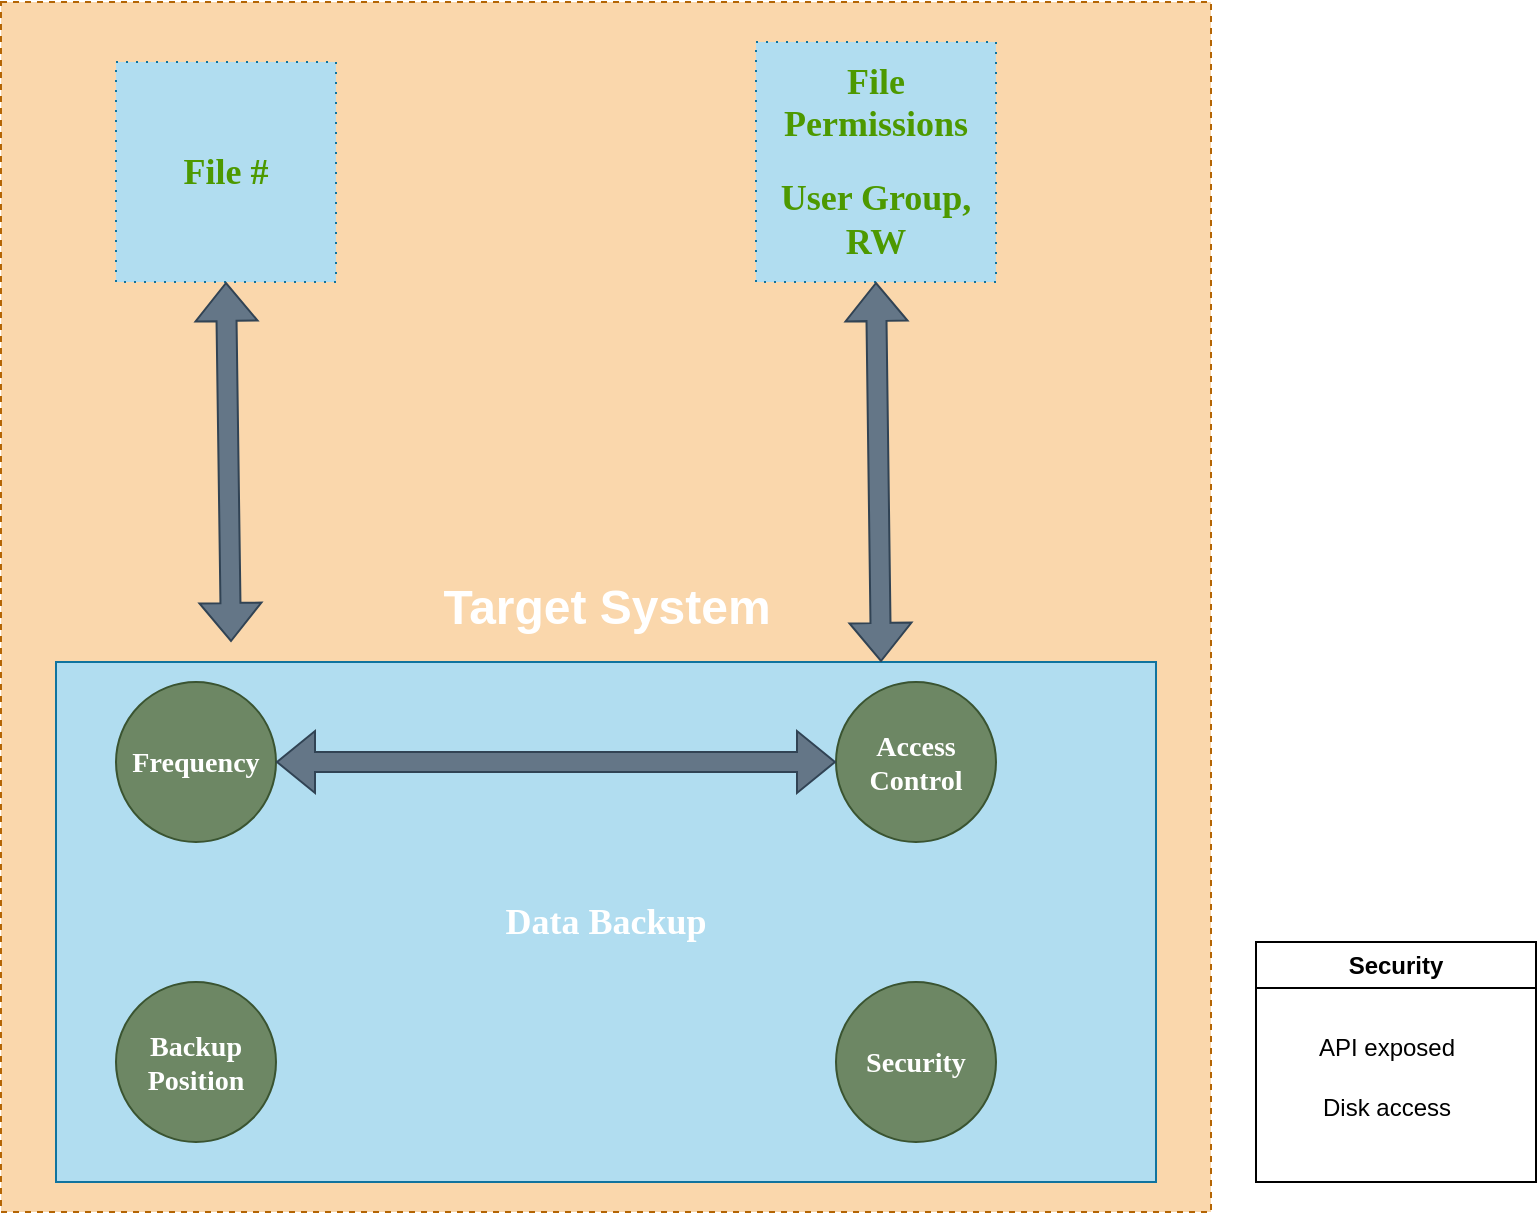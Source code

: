<mxfile version="21.2.9" type="github">
  <diagram name="Page-1" id="aKpUxYsGQ9OGO62C1S0U">
    <mxGraphModel dx="1434" dy="764" grid="1" gridSize="10" guides="1" tooltips="1" connect="1" arrows="1" fold="1" page="1" pageScale="1" pageWidth="850" pageHeight="1100" math="0" shadow="0">
      <root>
        <mxCell id="0" />
        <mxCell id="1" parent="0" />
        <mxCell id="tzMQqAz7Gp35JZJtjLSp-1" value="&lt;h1&gt;&lt;font color=&quot;#ffffff&quot;&gt;Target System&lt;/font&gt;&lt;/h1&gt;" style="whiteSpace=wrap;html=1;aspect=fixed;fillColor=#fad7ac;strokeColor=#b46504;dashed=1;" vertex="1" parent="1">
          <mxGeometry x="72.5" y="50" width="605" height="605" as="geometry" />
        </mxCell>
        <mxCell id="tzMQqAz7Gp35JZJtjLSp-12" value="&lt;h2&gt;&lt;font color=&quot;#ffffff&quot; face=&quot;Georgia&quot;&gt;Data Backup&lt;/font&gt;&lt;/h2&gt;" style="rounded=0;whiteSpace=wrap;html=1;fillColor=#b1ddf0;strokeColor=#10739e;" vertex="1" parent="1">
          <mxGeometry x="100" y="380" width="550" height="260" as="geometry" />
        </mxCell>
        <mxCell id="tzMQqAz7Gp35JZJtjLSp-2" value="&lt;h2&gt;&lt;font color=&quot;#4d9900&quot; face=&quot;Georgia&quot;&gt;File #&lt;/font&gt;&lt;/h2&gt;" style="whiteSpace=wrap;html=1;aspect=fixed;fillColor=#b1ddf0;strokeColor=#10739e;dashed=1;dashPattern=1 4;" vertex="1" parent="1">
          <mxGeometry x="130" y="80" width="110" height="110" as="geometry" />
        </mxCell>
        <mxCell id="tzMQqAz7Gp35JZJtjLSp-3" value="&lt;h2&gt;&lt;font color=&quot;#4d9900&quot; face=&quot;Georgia&quot;&gt;File Permissions&lt;/font&gt;&lt;/h2&gt;&lt;h2&gt;&lt;font color=&quot;#4d9900&quot; face=&quot;Georgia&quot;&gt;User Group, RW&lt;/font&gt;&lt;/h2&gt;" style="whiteSpace=wrap;html=1;aspect=fixed;fillColor=#b1ddf0;strokeColor=#10739e;dashed=1;dashPattern=1 4;" vertex="1" parent="1">
          <mxGeometry x="450" y="70" width="120" height="120" as="geometry" />
        </mxCell>
        <mxCell id="tzMQqAz7Gp35JZJtjLSp-5" value="&lt;h3&gt;&lt;font face=&quot;Times New Roman&quot;&gt;Frequency&lt;/font&gt;&lt;/h3&gt;" style="ellipse;whiteSpace=wrap;html=1;aspect=fixed;fillColor=#6d8764;strokeColor=#3A5431;fontColor=#ffffff;" vertex="1" parent="1">
          <mxGeometry x="130" y="390" width="80" height="80" as="geometry" />
        </mxCell>
        <mxCell id="tzMQqAz7Gp35JZJtjLSp-6" value="&lt;h3&gt;&lt;font face=&quot;Times New Roman&quot;&gt;Access Control&lt;/font&gt;&lt;/h3&gt;" style="ellipse;whiteSpace=wrap;html=1;aspect=fixed;fillColor=#6d8764;strokeColor=#3A5431;fontColor=#ffffff;" vertex="1" parent="1">
          <mxGeometry x="490" y="390" width="80" height="80" as="geometry" />
        </mxCell>
        <mxCell id="tzMQqAz7Gp35JZJtjLSp-7" value="&lt;h3&gt;&lt;font face=&quot;Times New Roman&quot;&gt;Backup Position&lt;/font&gt;&lt;/h3&gt;" style="ellipse;whiteSpace=wrap;html=1;aspect=fixed;fillColor=#6d8764;strokeColor=#3A5431;fontColor=#ffffff;" vertex="1" parent="1">
          <mxGeometry x="130" y="540" width="80" height="80" as="geometry" />
        </mxCell>
        <mxCell id="tzMQqAz7Gp35JZJtjLSp-8" value="" style="shape=flexArrow;endArrow=classic;startArrow=classic;html=1;rounded=0;entryX=0;entryY=0.5;entryDx=0;entryDy=0;exitX=1;exitY=0.5;exitDx=0;exitDy=0;fillColor=#647687;strokeColor=#314354;" edge="1" parent="1" source="tzMQqAz7Gp35JZJtjLSp-5" target="tzMQqAz7Gp35JZJtjLSp-6">
          <mxGeometry width="100" height="100" relative="1" as="geometry">
            <mxPoint x="210" y="460" as="sourcePoint" />
            <mxPoint x="310" y="360" as="targetPoint" />
          </mxGeometry>
        </mxCell>
        <mxCell id="tzMQqAz7Gp35JZJtjLSp-9" value="" style="shape=flexArrow;endArrow=classic;startArrow=classic;html=1;rounded=0;entryX=0.5;entryY=1;entryDx=0;entryDy=0;exitX=0.25;exitY=0;exitDx=0;exitDy=0;fillColor=#647687;strokeColor=#314354;" edge="1" parent="1" target="tzMQqAz7Gp35JZJtjLSp-2">
          <mxGeometry width="100" height="100" relative="1" as="geometry">
            <mxPoint x="187.5" y="370" as="sourcePoint" />
            <mxPoint x="290" y="440" as="targetPoint" />
          </mxGeometry>
        </mxCell>
        <mxCell id="tzMQqAz7Gp35JZJtjLSp-10" value="" style="shape=flexArrow;endArrow=classic;startArrow=classic;html=1;rounded=0;entryX=0.5;entryY=1;entryDx=0;entryDy=0;exitX=0.75;exitY=0;exitDx=0;exitDy=0;fillColor=#647687;strokeColor=#314354;" edge="1" parent="1" source="tzMQqAz7Gp35JZJtjLSp-12" target="tzMQqAz7Gp35JZJtjLSp-3">
          <mxGeometry width="100" height="100" relative="1" as="geometry">
            <mxPoint x="322.5" y="370" as="sourcePoint" />
            <mxPoint x="195" y="200" as="targetPoint" />
          </mxGeometry>
        </mxCell>
        <mxCell id="tzMQqAz7Gp35JZJtjLSp-11" value="&lt;h3&gt;&lt;font face=&quot;Times New Roman&quot;&gt;Security&lt;/font&gt;&lt;/h3&gt;" style="ellipse;whiteSpace=wrap;html=1;aspect=fixed;fillColor=#6d8764;strokeColor=#3A5431;fontColor=#ffffff;" vertex="1" parent="1">
          <mxGeometry x="490" y="540" width="80" height="80" as="geometry" />
        </mxCell>
        <mxCell id="tzMQqAz7Gp35JZJtjLSp-13" value="Security" style="swimlane;whiteSpace=wrap;html=1;" vertex="1" parent="1">
          <mxGeometry x="700" y="520" width="140" height="120" as="geometry" />
        </mxCell>
        <mxCell id="tzMQqAz7Gp35JZJtjLSp-14" value="API exposed" style="text;html=1;align=center;verticalAlign=middle;resizable=0;points=[];autosize=1;strokeColor=none;fillColor=none;" vertex="1" parent="tzMQqAz7Gp35JZJtjLSp-13">
          <mxGeometry x="20" y="38" width="90" height="30" as="geometry" />
        </mxCell>
        <mxCell id="tzMQqAz7Gp35JZJtjLSp-15" value="Disk access" style="text;html=1;align=center;verticalAlign=middle;resizable=0;points=[];autosize=1;strokeColor=none;fillColor=none;" vertex="1" parent="tzMQqAz7Gp35JZJtjLSp-13">
          <mxGeometry x="20" y="68" width="90" height="30" as="geometry" />
        </mxCell>
      </root>
    </mxGraphModel>
  </diagram>
</mxfile>
